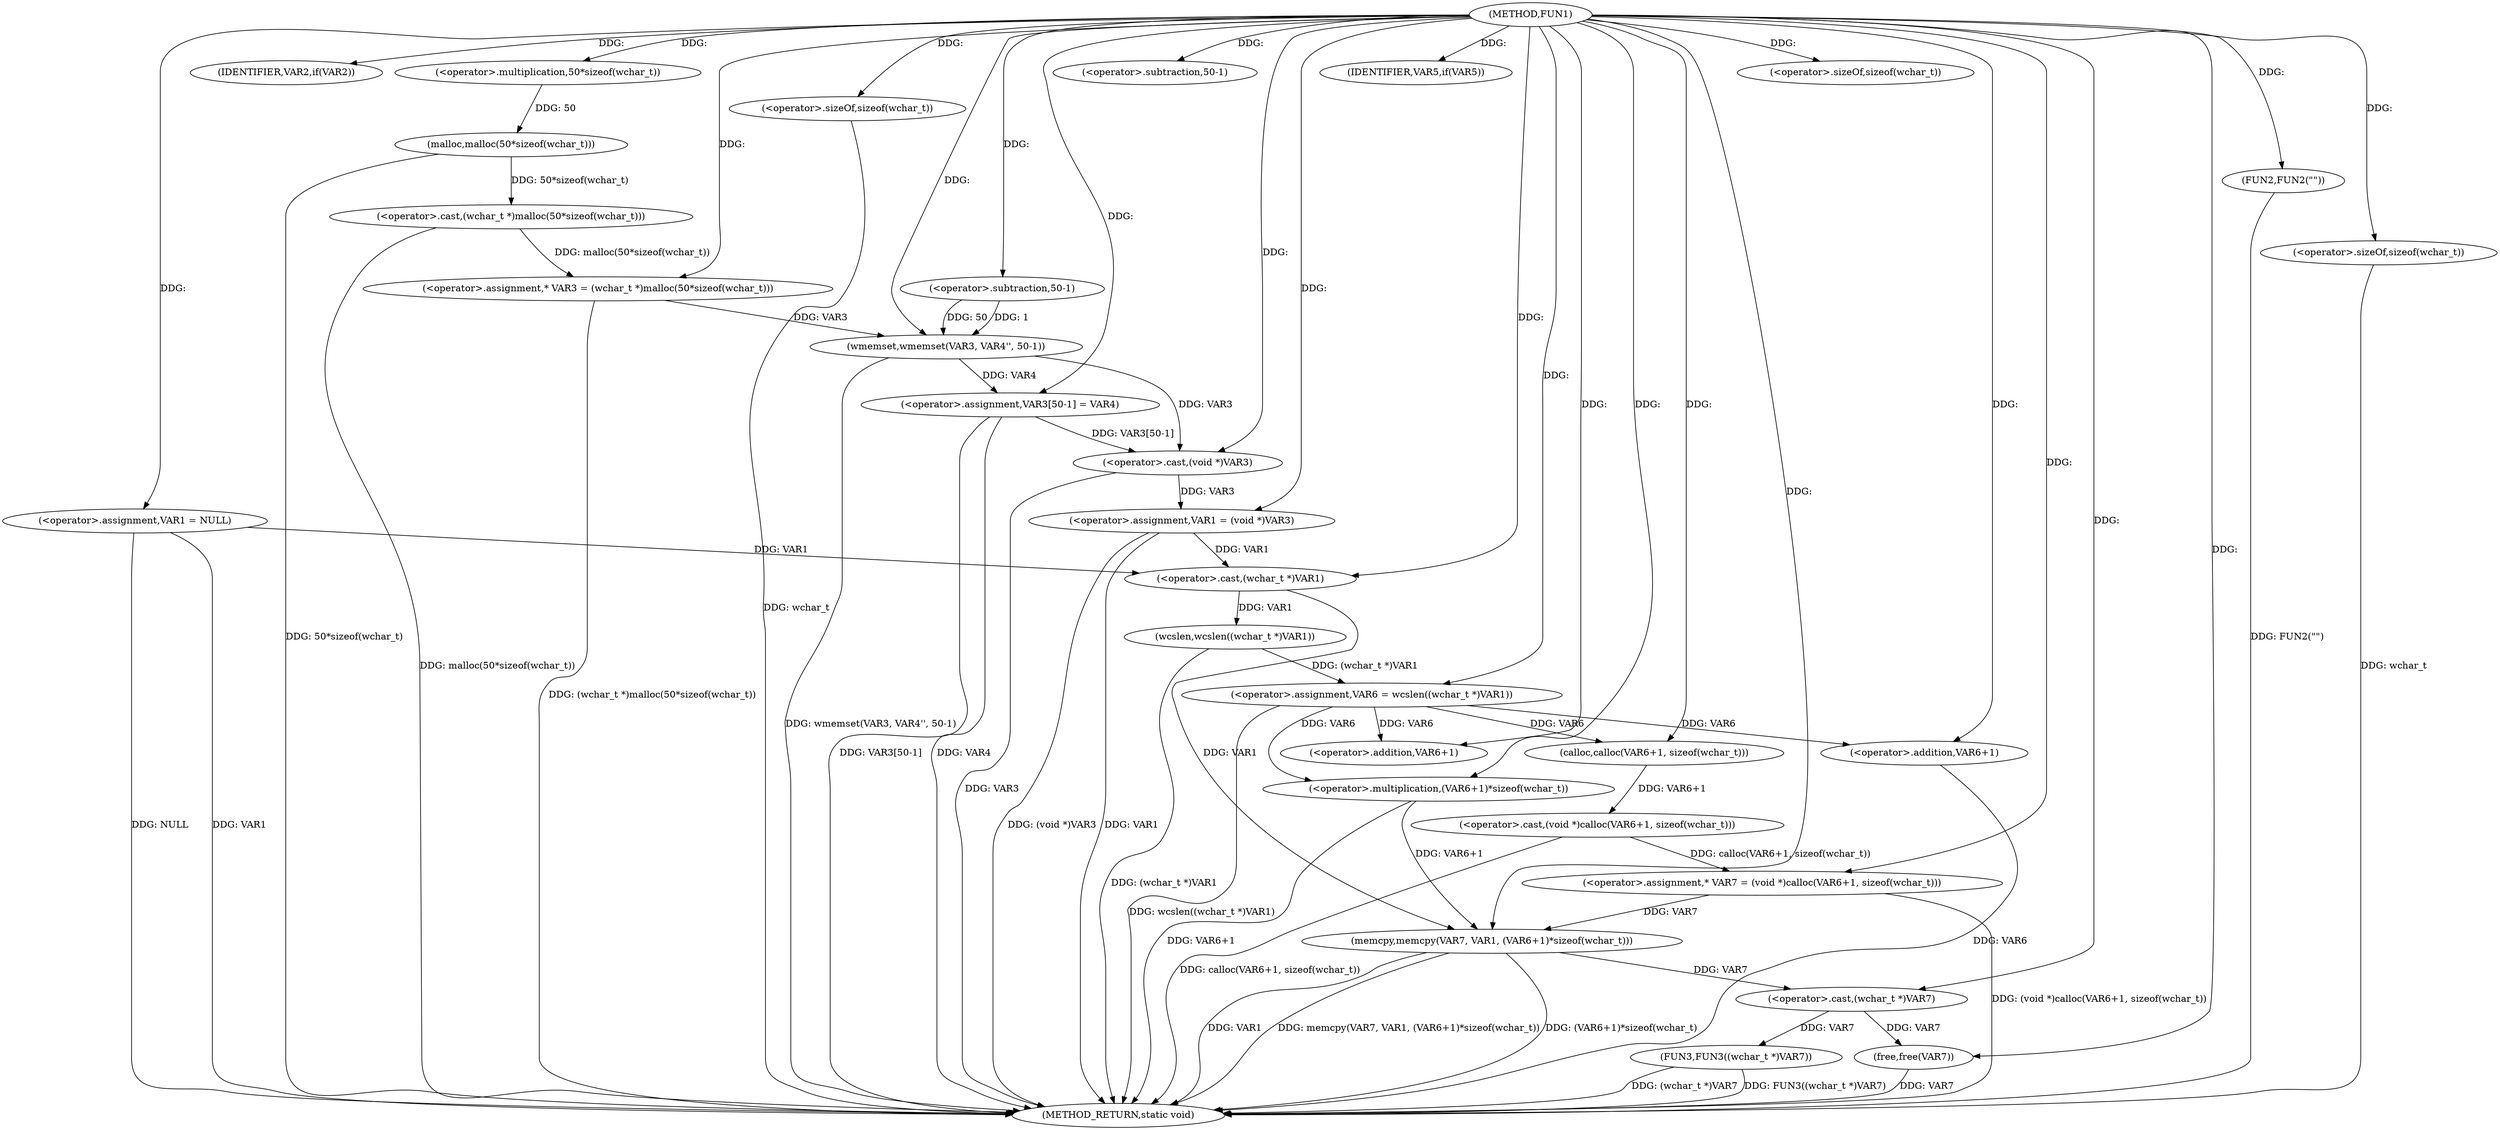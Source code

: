 digraph FUN1 {  
"1000100" [label = "(METHOD,FUN1)" ]
"1000179" [label = "(METHOD_RETURN,static void)" ]
"1000103" [label = "(<operator>.assignment,VAR1 = NULL)" ]
"1000107" [label = "(IDENTIFIER,VAR2,if(VAR2))" ]
"1000111" [label = "(<operator>.assignment,* VAR3 = (wchar_t *)malloc(50*sizeof(wchar_t)))" ]
"1000113" [label = "(<operator>.cast,(wchar_t *)malloc(50*sizeof(wchar_t)))" ]
"1000115" [label = "(malloc,malloc(50*sizeof(wchar_t)))" ]
"1000116" [label = "(<operator>.multiplication,50*sizeof(wchar_t))" ]
"1000118" [label = "(<operator>.sizeOf,sizeof(wchar_t))" ]
"1000120" [label = "(wmemset,wmemset(VAR3, VAR4'', 50-1))" ]
"1000123" [label = "(<operator>.subtraction,50-1)" ]
"1000126" [label = "(<operator>.assignment,VAR3[50-1] = VAR4)" ]
"1000129" [label = "(<operator>.subtraction,50-1)" ]
"1000133" [label = "(<operator>.assignment,VAR1 = (void *)VAR3)" ]
"1000135" [label = "(<operator>.cast,(void *)VAR3)" ]
"1000139" [label = "(IDENTIFIER,VAR5,if(VAR5))" ]
"1000141" [label = "(FUN2,FUN2(\"\"))" ]
"1000147" [label = "(<operator>.assignment,VAR6 = wcslen((wchar_t *)VAR1))" ]
"1000149" [label = "(wcslen,wcslen((wchar_t *)VAR1))" ]
"1000150" [label = "(<operator>.cast,(wchar_t *)VAR1)" ]
"1000154" [label = "(<operator>.assignment,* VAR7 = (void *)calloc(VAR6+1, sizeof(wchar_t)))" ]
"1000156" [label = "(<operator>.cast,(void *)calloc(VAR6+1, sizeof(wchar_t)))" ]
"1000158" [label = "(calloc,calloc(VAR6+1, sizeof(wchar_t)))" ]
"1000159" [label = "(<operator>.addition,VAR6+1)" ]
"1000162" [label = "(<operator>.sizeOf,sizeof(wchar_t))" ]
"1000164" [label = "(memcpy,memcpy(VAR7, VAR1, (VAR6+1)*sizeof(wchar_t)))" ]
"1000167" [label = "(<operator>.multiplication,(VAR6+1)*sizeof(wchar_t))" ]
"1000168" [label = "(<operator>.addition,VAR6+1)" ]
"1000171" [label = "(<operator>.sizeOf,sizeof(wchar_t))" ]
"1000173" [label = "(FUN3,FUN3((wchar_t *)VAR7))" ]
"1000174" [label = "(<operator>.cast,(wchar_t *)VAR7)" ]
"1000177" [label = "(free,free(VAR7))" ]
  "1000177" -> "1000179"  [ label = "DDG: VAR7"] 
  "1000171" -> "1000179"  [ label = "DDG: wchar_t"] 
  "1000168" -> "1000179"  [ label = "DDG: VAR6"] 
  "1000103" -> "1000179"  [ label = "DDG: VAR1"] 
  "1000103" -> "1000179"  [ label = "DDG: NULL"] 
  "1000164" -> "1000179"  [ label = "DDG: VAR1"] 
  "1000113" -> "1000179"  [ label = "DDG: malloc(50*sizeof(wchar_t))"] 
  "1000147" -> "1000179"  [ label = "DDG: wcslen((wchar_t *)VAR1)"] 
  "1000126" -> "1000179"  [ label = "DDG: VAR3[50-1]"] 
  "1000154" -> "1000179"  [ label = "DDG: (void *)calloc(VAR6+1, sizeof(wchar_t))"] 
  "1000118" -> "1000179"  [ label = "DDG: wchar_t"] 
  "1000167" -> "1000179"  [ label = "DDG: VAR6+1"] 
  "1000164" -> "1000179"  [ label = "DDG: memcpy(VAR7, VAR1, (VAR6+1)*sizeof(wchar_t))"] 
  "1000126" -> "1000179"  [ label = "DDG: VAR4"] 
  "1000141" -> "1000179"  [ label = "DDG: FUN2(\"\")"] 
  "1000164" -> "1000179"  [ label = "DDG: (VAR6+1)*sizeof(wchar_t)"] 
  "1000133" -> "1000179"  [ label = "DDG: VAR1"] 
  "1000156" -> "1000179"  [ label = "DDG: calloc(VAR6+1, sizeof(wchar_t))"] 
  "1000133" -> "1000179"  [ label = "DDG: (void *)VAR3"] 
  "1000111" -> "1000179"  [ label = "DDG: (wchar_t *)malloc(50*sizeof(wchar_t))"] 
  "1000120" -> "1000179"  [ label = "DDG: wmemset(VAR3, VAR4'', 50-1)"] 
  "1000173" -> "1000179"  [ label = "DDG: FUN3((wchar_t *)VAR7)"] 
  "1000149" -> "1000179"  [ label = "DDG: (wchar_t *)VAR1"] 
  "1000115" -> "1000179"  [ label = "DDG: 50*sizeof(wchar_t)"] 
  "1000173" -> "1000179"  [ label = "DDG: (wchar_t *)VAR7"] 
  "1000135" -> "1000179"  [ label = "DDG: VAR3"] 
  "1000100" -> "1000103"  [ label = "DDG: "] 
  "1000100" -> "1000107"  [ label = "DDG: "] 
  "1000113" -> "1000111"  [ label = "DDG: malloc(50*sizeof(wchar_t))"] 
  "1000100" -> "1000111"  [ label = "DDG: "] 
  "1000115" -> "1000113"  [ label = "DDG: 50*sizeof(wchar_t)"] 
  "1000116" -> "1000115"  [ label = "DDG: 50"] 
  "1000100" -> "1000116"  [ label = "DDG: "] 
  "1000100" -> "1000118"  [ label = "DDG: "] 
  "1000111" -> "1000120"  [ label = "DDG: VAR3"] 
  "1000100" -> "1000120"  [ label = "DDG: "] 
  "1000123" -> "1000120"  [ label = "DDG: 50"] 
  "1000123" -> "1000120"  [ label = "DDG: 1"] 
  "1000100" -> "1000123"  [ label = "DDG: "] 
  "1000120" -> "1000126"  [ label = "DDG: VAR4"] 
  "1000100" -> "1000126"  [ label = "DDG: "] 
  "1000100" -> "1000129"  [ label = "DDG: "] 
  "1000135" -> "1000133"  [ label = "DDG: VAR3"] 
  "1000100" -> "1000133"  [ label = "DDG: "] 
  "1000120" -> "1000135"  [ label = "DDG: VAR3"] 
  "1000126" -> "1000135"  [ label = "DDG: VAR3[50-1]"] 
  "1000100" -> "1000135"  [ label = "DDG: "] 
  "1000100" -> "1000139"  [ label = "DDG: "] 
  "1000100" -> "1000141"  [ label = "DDG: "] 
  "1000149" -> "1000147"  [ label = "DDG: (wchar_t *)VAR1"] 
  "1000100" -> "1000147"  [ label = "DDG: "] 
  "1000150" -> "1000149"  [ label = "DDG: VAR1"] 
  "1000103" -> "1000150"  [ label = "DDG: VAR1"] 
  "1000133" -> "1000150"  [ label = "DDG: VAR1"] 
  "1000100" -> "1000150"  [ label = "DDG: "] 
  "1000156" -> "1000154"  [ label = "DDG: calloc(VAR6+1, sizeof(wchar_t))"] 
  "1000100" -> "1000154"  [ label = "DDG: "] 
  "1000158" -> "1000156"  [ label = "DDG: VAR6+1"] 
  "1000147" -> "1000158"  [ label = "DDG: VAR6"] 
  "1000100" -> "1000158"  [ label = "DDG: "] 
  "1000147" -> "1000159"  [ label = "DDG: VAR6"] 
  "1000100" -> "1000159"  [ label = "DDG: "] 
  "1000100" -> "1000162"  [ label = "DDG: "] 
  "1000154" -> "1000164"  [ label = "DDG: VAR7"] 
  "1000100" -> "1000164"  [ label = "DDG: "] 
  "1000150" -> "1000164"  [ label = "DDG: VAR1"] 
  "1000167" -> "1000164"  [ label = "DDG: VAR6+1"] 
  "1000100" -> "1000167"  [ label = "DDG: "] 
  "1000147" -> "1000167"  [ label = "DDG: VAR6"] 
  "1000100" -> "1000168"  [ label = "DDG: "] 
  "1000147" -> "1000168"  [ label = "DDG: VAR6"] 
  "1000100" -> "1000171"  [ label = "DDG: "] 
  "1000174" -> "1000173"  [ label = "DDG: VAR7"] 
  "1000164" -> "1000174"  [ label = "DDG: VAR7"] 
  "1000100" -> "1000174"  [ label = "DDG: "] 
  "1000174" -> "1000177"  [ label = "DDG: VAR7"] 
  "1000100" -> "1000177"  [ label = "DDG: "] 
}
